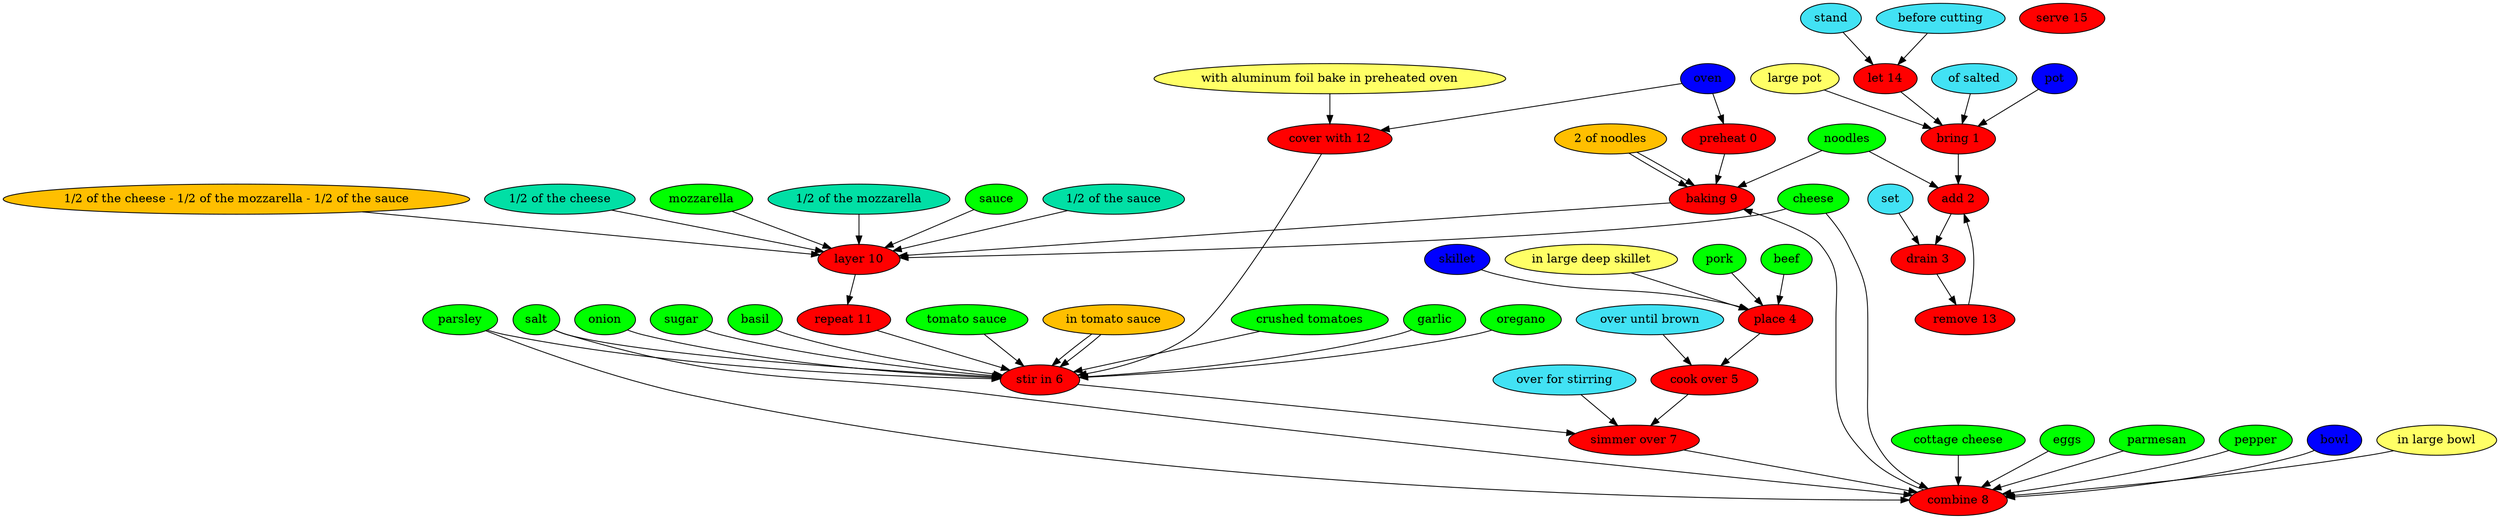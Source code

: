digraph G {
"preheat 0" [style=filled, fillcolor=red];
oven [style=filled, fillcolor="#0000ff"];
oven -> "preheat 0";
"bring 1" [style=filled, fillcolor=red];
"of salted" [style=filled, fillcolor="#42e2f4"];
"of salted" -> "bring 1";
pot [style=filled, fillcolor="#0000ff"];
pot -> "bring 1";
"large pot" [style=filled, fillcolor="#ffff66"];
"large pot" -> "bring 1";
"add 2" [style=filled, fillcolor=red];
noodles [style=filled, fillcolor=green];
noodles -> "add 2";
"drain 3" [style=filled, fillcolor=red];
set [style=filled, fillcolor="#42e2f4"];
set -> "drain 3";
"place 4" [style=filled, fillcolor=red];
pork [style=filled, fillcolor=green];
pork -> "place 4";
beef [style=filled, fillcolor=green];
beef -> "place 4";
skillet [style=filled, fillcolor="#0000ff"];
skillet -> "place 4";
"in large deep skillet" [style=filled, fillcolor="#ffff66"];
"in large deep skillet" -> "place 4";
"cook over 5" [style=filled, fillcolor=red];
"over until brown" [style=filled, fillcolor="#42e2f4"];
"over until brown" -> "cook over 5";
"stir in 6" [style=filled, fillcolor=red];
"tomato sauce" [style=filled, fillcolor=green];
"tomato sauce" -> "stir in 6";
"in tomato sauce" [style=filled, fillcolor="#01DFA5"];
"in tomato sauce" -> "stir in 6";
"crushed tomatoes" [style=filled, fillcolor=green];
"crushed tomatoes" -> "stir in 6";
parsley [style=filled, fillcolor=green];
parsley -> "stir in 6";
garlic [style=filled, fillcolor=green];
garlic -> "stir in 6";
oregano [style=filled, fillcolor=green];
oregano -> "stir in 6";
onion [style=filled, fillcolor=green];
onion -> "stir in 6";
sugar [style=filled, fillcolor=green];
sugar -> "stir in 6";
basil [style=filled, fillcolor=green];
basil -> "stir in 6";
salt [style=filled, fillcolor=green];
salt -> "stir in 6";
"in tomato sauce" [style=filled, fillcolor="#FFBF00"];
"in tomato sauce" -> "stir in 6";
"simmer over 7" [style=filled, fillcolor=red];
"over for stirring" [style=filled, fillcolor="#42e2f4"];
"over for stirring" -> "simmer over 7";
"combine 8" [style=filled, fillcolor=red];
cheese [style=filled, fillcolor=green];
cheese -> "combine 8";
"cottage cheese" [style=filled, fillcolor=green];
"cottage cheese" -> "combine 8";
eggs [style=filled, fillcolor=green];
eggs -> "combine 8";
parmesan [style=filled, fillcolor=green];
parmesan -> "combine 8";
parsley [style=filled, fillcolor=green];
parsley -> "combine 8";
salt [style=filled, fillcolor=green];
salt -> "combine 8";
pepper [style=filled, fillcolor=green];
pepper -> "combine 8";
bowl [style=filled, fillcolor="#0000ff"];
bowl -> "combine 8";
"in large bowl" [style=filled, fillcolor="#ffff66"];
"in large bowl" -> "combine 8";
"baking 9" [style=filled, fillcolor=red];
noodles [style=filled, fillcolor=green];
noodles -> "baking 9";
"2 of noodles" [style=filled, fillcolor="#01DFA5"];
"2 of noodles" -> "baking 9";
"2 of noodles" [style=filled, fillcolor="#FFBF00"];
"2 of noodles" -> "baking 9";
"layer 10" [style=filled, fillcolor=red];
cheese [style=filled, fillcolor=green];
cheese -> "layer 10";
"1/2 of the cheese" [style=filled, fillcolor="#01DFA5"];
"1/2 of the cheese" -> "layer 10";
mozzarella [style=filled, fillcolor=green];
mozzarella -> "layer 10";
"1/2 of the mozzarella" [style=filled, fillcolor="#01DFA5"];
"1/2 of the mozzarella" -> "layer 10";
sauce [style=filled, fillcolor=green];
sauce -> "layer 10";
"1/2 of the sauce" [style=filled, fillcolor="#01DFA5"];
"1/2 of the sauce" -> "layer 10";
"1/2 of the cheese - 1/2 of the mozzarella - 1/2 of the sauce" [style=filled, fillcolor="#FFBF00"];
"1/2 of the cheese - 1/2 of the mozzarella - 1/2 of the sauce" -> "layer 10";
"repeat 11" [style=filled, fillcolor=red];
"cover with 12" [style=filled, fillcolor=red];
oven [style=filled, fillcolor="#0000ff"];
oven -> "cover with 12";
"with aluminum foil bake in preheated oven" [style=filled, fillcolor="#ffff66"];
"with aluminum foil bake in preheated oven" -> "cover with 12";
"remove 13" [style=filled, fillcolor=red];
"let 14" [style=filled, fillcolor=red];
stand [style=filled, fillcolor="#42e2f4"];
stand -> "let 14";
"before cutting" [style=filled, fillcolor="#42e2f4"];
"before cutting" -> "let 14";
"serve 15" [style=filled, fillcolor=red];
"preheat 0" -> "baking 9";
"bring 1" -> "add 2";
"add 2" -> "drain 3";
"drain 3" -> "remove 13";
"place 4" -> "cook over 5";
"cook over 5" -> "simmer over 7";
"stir in 6" -> "simmer over 7";
"simmer over 7" -> "combine 8";
"combine 8" -> "baking 9";
"baking 9" -> "layer 10";
"layer 10" -> "repeat 11";
"repeat 11" -> "stir in 6";
"cover with 12" -> "stir in 6";
"remove 13" -> "add 2";
"let 14" -> "bring 1";
}
